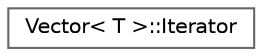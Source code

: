 digraph "Graphical Class Hierarchy"
{
 // LATEX_PDF_SIZE
  bgcolor="transparent";
  edge [fontname=Helvetica,fontsize=10,labelfontname=Helvetica,labelfontsize=10];
  node [fontname=Helvetica,fontsize=10,shape=box,height=0.2,width=0.4];
  rankdir="LR";
  Node0 [id="Node000000",label="Vector\< T \>::Iterator",height=0.2,width=0.4,color="grey40", fillcolor="white", style="filled",URL="$class_vector_1_1_iterator.html",tooltip="This class provides an interface to access Vector like STL containers."];
}
